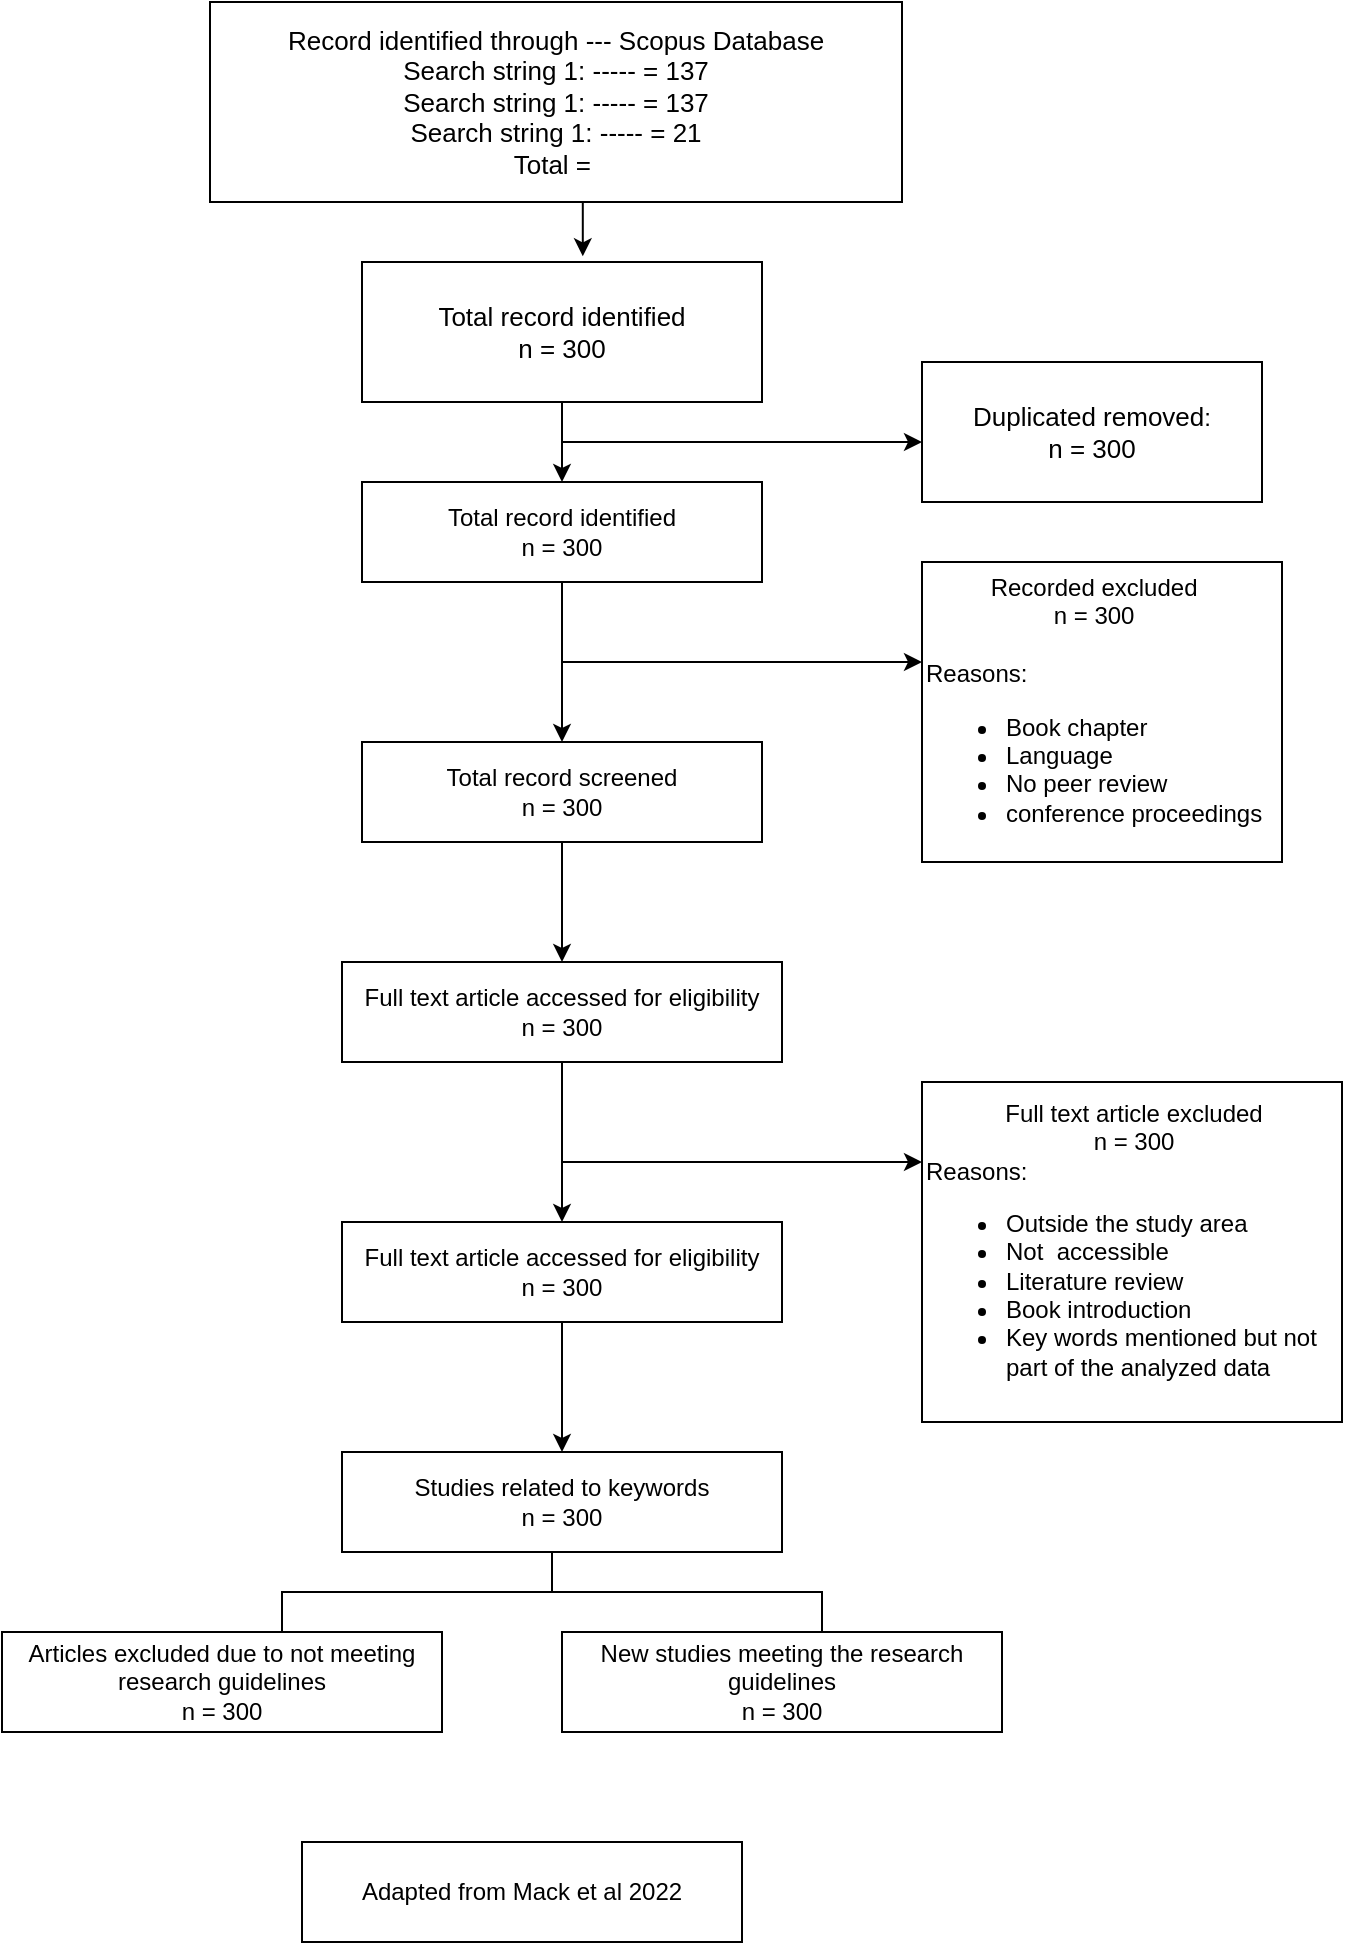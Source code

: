 <mxfile version="24.7.8">
  <diagram name="Page-1" id="vT2rW0v21EV5bmpTwlZ1">
    <mxGraphModel dx="1032" dy="501" grid="1" gridSize="10" guides="1" tooltips="1" connect="1" arrows="1" fold="1" page="1" pageScale="1" pageWidth="827" pageHeight="1169" math="0" shadow="0">
      <root>
        <mxCell id="0" />
        <mxCell id="1" parent="0" />
        <mxCell id="x97kpMAY2D_KdvPp3oIe-2" value="&lt;font style=&quot;font-size: 13px;&quot;&gt;Record identified through --- Scopus Database&lt;/font&gt;&lt;div&gt;&lt;font style=&quot;font-size: 13px;&quot;&gt;Search string 1: ----- = 137&lt;/font&gt;&lt;/div&gt;&lt;div&gt;&lt;font style=&quot;font-size: 13px;&quot;&gt;Search string 1: ----- = 137&lt;br&gt;&lt;/font&gt;&lt;/div&gt;&lt;div&gt;&lt;font style=&quot;font-size: 13px;&quot;&gt;Search string 1: ----- = 21&lt;br&gt;&lt;/font&gt;&lt;/div&gt;&lt;div&gt;&lt;font style=&quot;font-size: 13px;&quot;&gt;Total =&amp;nbsp;&lt;/font&gt;&lt;/div&gt;" style="rounded=0;whiteSpace=wrap;html=1;" vertex="1" parent="1">
          <mxGeometry x="234" y="60" width="346" height="100" as="geometry" />
        </mxCell>
        <mxCell id="x97kpMAY2D_KdvPp3oIe-5" style="edgeStyle=orthogonalEdgeStyle;rounded=0;orthogonalLoop=1;jettySize=auto;html=1;exitX=0.5;exitY=1;exitDx=0;exitDy=0;entryX=0.5;entryY=0;entryDx=0;entryDy=0;" edge="1" parent="1" source="x97kpMAY2D_KdvPp3oIe-6" target="x97kpMAY2D_KdvPp3oIe-8">
          <mxGeometry relative="1" as="geometry" />
        </mxCell>
        <mxCell id="x97kpMAY2D_KdvPp3oIe-6" value="&lt;div&gt;&lt;font style=&quot;font-size: 13px;&quot;&gt;Total record identified&lt;/font&gt;&lt;/div&gt;&lt;div&gt;&lt;font style=&quot;font-size: 13px;&quot;&gt;n = 300&lt;/font&gt;&lt;/div&gt;" style="rounded=0;whiteSpace=wrap;html=1;" vertex="1" parent="1">
          <mxGeometry x="310" y="190" width="200" height="70" as="geometry" />
        </mxCell>
        <mxCell id="x97kpMAY2D_KdvPp3oIe-7" style="edgeStyle=orthogonalEdgeStyle;rounded=0;orthogonalLoop=1;jettySize=auto;html=1;exitX=0.5;exitY=1;exitDx=0;exitDy=0;entryX=0.5;entryY=0;entryDx=0;entryDy=0;" edge="1" parent="1" source="x97kpMAY2D_KdvPp3oIe-8" target="x97kpMAY2D_KdvPp3oIe-12">
          <mxGeometry relative="1" as="geometry" />
        </mxCell>
        <mxCell id="x97kpMAY2D_KdvPp3oIe-8" value="&lt;div&gt;Total record identified&lt;/div&gt;&lt;div&gt;n = 300&lt;/div&gt;" style="rounded=0;whiteSpace=wrap;html=1;" vertex="1" parent="1">
          <mxGeometry x="310" y="300" width="200" height="50" as="geometry" />
        </mxCell>
        <mxCell id="x97kpMAY2D_KdvPp3oIe-9" value="" style="endArrow=classic;html=1;rounded=0;" edge="1" parent="1">
          <mxGeometry width="50" height="50" relative="1" as="geometry">
            <mxPoint x="410" y="280" as="sourcePoint" />
            <mxPoint x="590" y="280" as="targetPoint" />
          </mxGeometry>
        </mxCell>
        <mxCell id="x97kpMAY2D_KdvPp3oIe-10" value="&lt;div&gt;&lt;font style=&quot;font-size: 13px;&quot;&gt;Duplicated removed&lt;/font&gt;:&lt;/div&gt;&lt;div&gt;&lt;font style=&quot;font-size: 13px;&quot;&gt;n = 300&lt;/font&gt;&lt;/div&gt;" style="rounded=0;whiteSpace=wrap;html=1;" vertex="1" parent="1">
          <mxGeometry x="590" y="240" width="170" height="70" as="geometry" />
        </mxCell>
        <mxCell id="x97kpMAY2D_KdvPp3oIe-11" style="edgeStyle=orthogonalEdgeStyle;rounded=0;orthogonalLoop=1;jettySize=auto;html=1;exitX=0.5;exitY=1;exitDx=0;exitDy=0;entryX=0.5;entryY=0;entryDx=0;entryDy=0;" edge="1" parent="1" source="x97kpMAY2D_KdvPp3oIe-12" target="x97kpMAY2D_KdvPp3oIe-16">
          <mxGeometry relative="1" as="geometry" />
        </mxCell>
        <mxCell id="x97kpMAY2D_KdvPp3oIe-12" value="&lt;div&gt;Total record screened&lt;/div&gt;&lt;div&gt;n = 300&lt;/div&gt;" style="rounded=0;whiteSpace=wrap;html=1;" vertex="1" parent="1">
          <mxGeometry x="310" y="430" width="200" height="50" as="geometry" />
        </mxCell>
        <mxCell id="x97kpMAY2D_KdvPp3oIe-13" value="" style="endArrow=classic;html=1;rounded=0;" edge="1" parent="1">
          <mxGeometry width="50" height="50" relative="1" as="geometry">
            <mxPoint x="410" y="390" as="sourcePoint" />
            <mxPoint x="590" y="390" as="targetPoint" />
          </mxGeometry>
        </mxCell>
        <mxCell id="x97kpMAY2D_KdvPp3oIe-14" value="&lt;div style=&quot;text-align: center;&quot;&gt;Recorded excluded&lt;/div&gt;&lt;div style=&quot;text-align: center;&quot;&gt;n = 300&lt;/div&gt;&lt;div&gt;&lt;span style=&quot;background-color: initial;&quot;&gt;&lt;br&gt;&lt;/span&gt;&lt;/div&gt;&lt;div&gt;&lt;span style=&quot;background-color: initial;&quot;&gt;Reasons:&amp;nbsp;&lt;/span&gt;&lt;/div&gt;&lt;div&gt;&lt;ul&gt;&lt;li style=&quot;&quot;&gt;Book chapter&lt;/li&gt;&lt;li style=&quot;&quot;&gt;Language&amp;nbsp;&lt;/li&gt;&lt;li style=&quot;&quot;&gt;No peer review&lt;/li&gt;&lt;li style=&quot;&quot;&gt;conference proceedings&lt;/li&gt;&lt;/ul&gt;&lt;/div&gt;" style="rounded=0;whiteSpace=wrap;html=1;align=left;" vertex="1" parent="1">
          <mxGeometry x="590" y="340" width="180" height="150" as="geometry" />
        </mxCell>
        <mxCell id="x97kpMAY2D_KdvPp3oIe-15" style="edgeStyle=orthogonalEdgeStyle;rounded=0;orthogonalLoop=1;jettySize=auto;html=1;exitX=0.5;exitY=1;exitDx=0;exitDy=0;" edge="1" parent="1" source="x97kpMAY2D_KdvPp3oIe-16" target="x97kpMAY2D_KdvPp3oIe-19">
          <mxGeometry relative="1" as="geometry" />
        </mxCell>
        <mxCell id="x97kpMAY2D_KdvPp3oIe-16" value="&lt;div&gt;Full text article accessed for eligibility&lt;/div&gt;&lt;div&gt;n = 300&lt;/div&gt;" style="rounded=0;whiteSpace=wrap;html=1;" vertex="1" parent="1">
          <mxGeometry x="300" y="540" width="220" height="50" as="geometry" />
        </mxCell>
        <mxCell id="x97kpMAY2D_KdvPp3oIe-17" value="&lt;div style=&quot;text-align: center;&quot;&gt;Full text article excluded&lt;/div&gt;&lt;div style=&quot;text-align: center;&quot;&gt;n = 300&lt;/div&gt;&lt;div&gt;&lt;span style=&quot;background-color: initial;&quot;&gt;Reasons:&amp;nbsp;&lt;/span&gt;&lt;/div&gt;&lt;div&gt;&lt;ul&gt;&lt;li style=&quot;&quot;&gt;Outside the study area&lt;/li&gt;&lt;li style=&quot;&quot;&gt;Not&amp;nbsp; accessible&amp;nbsp;&lt;/li&gt;&lt;li style=&quot;&quot;&gt;Literature review&lt;/li&gt;&lt;li style=&quot;&quot;&gt;Book introduction&lt;/li&gt;&lt;li style=&quot;&quot;&gt;Key words mentioned but not part of the analyzed data&lt;/li&gt;&lt;/ul&gt;&lt;/div&gt;" style="rounded=0;whiteSpace=wrap;html=1;align=left;" vertex="1" parent="1">
          <mxGeometry x="590" y="600" width="210" height="170" as="geometry" />
        </mxCell>
        <mxCell id="x97kpMAY2D_KdvPp3oIe-18" style="edgeStyle=orthogonalEdgeStyle;rounded=0;orthogonalLoop=1;jettySize=auto;html=1;exitX=0.5;exitY=1;exitDx=0;exitDy=0;" edge="1" parent="1" source="x97kpMAY2D_KdvPp3oIe-19" target="x97kpMAY2D_KdvPp3oIe-21">
          <mxGeometry relative="1" as="geometry" />
        </mxCell>
        <mxCell id="x97kpMAY2D_KdvPp3oIe-19" value="&lt;div&gt;Full text article accessed for eligibility&lt;/div&gt;&lt;div&gt;n = 300&lt;/div&gt;" style="rounded=0;whiteSpace=wrap;html=1;" vertex="1" parent="1">
          <mxGeometry x="300" y="670" width="220" height="50" as="geometry" />
        </mxCell>
        <mxCell id="x97kpMAY2D_KdvPp3oIe-20" value="" style="endArrow=classic;html=1;rounded=0;" edge="1" parent="1">
          <mxGeometry width="50" height="50" relative="1" as="geometry">
            <mxPoint x="410" y="640" as="sourcePoint" />
            <mxPoint x="590" y="640" as="targetPoint" />
          </mxGeometry>
        </mxCell>
        <mxCell id="x97kpMAY2D_KdvPp3oIe-21" value="&lt;div&gt;Studies related to keywords&lt;/div&gt;&lt;div&gt;n = 300&lt;/div&gt;" style="rounded=0;whiteSpace=wrap;html=1;" vertex="1" parent="1">
          <mxGeometry x="300" y="785" width="220" height="50" as="geometry" />
        </mxCell>
        <mxCell id="x97kpMAY2D_KdvPp3oIe-22" value="&lt;div&gt;Articles excluded due to not meeting research guidelines&lt;/div&gt;&lt;div&gt;n = 300&lt;/div&gt;" style="rounded=0;whiteSpace=wrap;html=1;" vertex="1" parent="1">
          <mxGeometry x="130" y="875" width="220" height="50" as="geometry" />
        </mxCell>
        <mxCell id="x97kpMAY2D_KdvPp3oIe-23" value="&lt;div&gt;New studies meeting the research guidelines&lt;/div&gt;&lt;div&gt;n = 300&lt;/div&gt;" style="rounded=0;whiteSpace=wrap;html=1;" vertex="1" parent="1">
          <mxGeometry x="410" y="875" width="220" height="50" as="geometry" />
        </mxCell>
        <mxCell id="x97kpMAY2D_KdvPp3oIe-24" value="" style="strokeWidth=1;html=1;shape=mxgraph.flowchart.annotation_2;align=left;labelPosition=right;pointerEvents=1;rotation=90;" vertex="1" parent="1">
          <mxGeometry x="385" y="720" width="40" height="270" as="geometry" />
        </mxCell>
        <mxCell id="x97kpMAY2D_KdvPp3oIe-25" value="&lt;div&gt;Adapted from Mack et al 2022&lt;/div&gt;" style="rounded=0;whiteSpace=wrap;html=1;" vertex="1" parent="1">
          <mxGeometry x="280" y="980" width="220" height="50" as="geometry" />
        </mxCell>
        <mxCell id="x97kpMAY2D_KdvPp3oIe-27" style="edgeStyle=orthogonalEdgeStyle;rounded=0;orthogonalLoop=1;jettySize=auto;html=1;exitX=0.5;exitY=1;exitDx=0;exitDy=0;entryX=0.552;entryY=-0.041;entryDx=0;entryDy=0;entryPerimeter=0;" edge="1" parent="1" source="x97kpMAY2D_KdvPp3oIe-2" target="x97kpMAY2D_KdvPp3oIe-6">
          <mxGeometry relative="1" as="geometry" />
        </mxCell>
      </root>
    </mxGraphModel>
  </diagram>
</mxfile>
